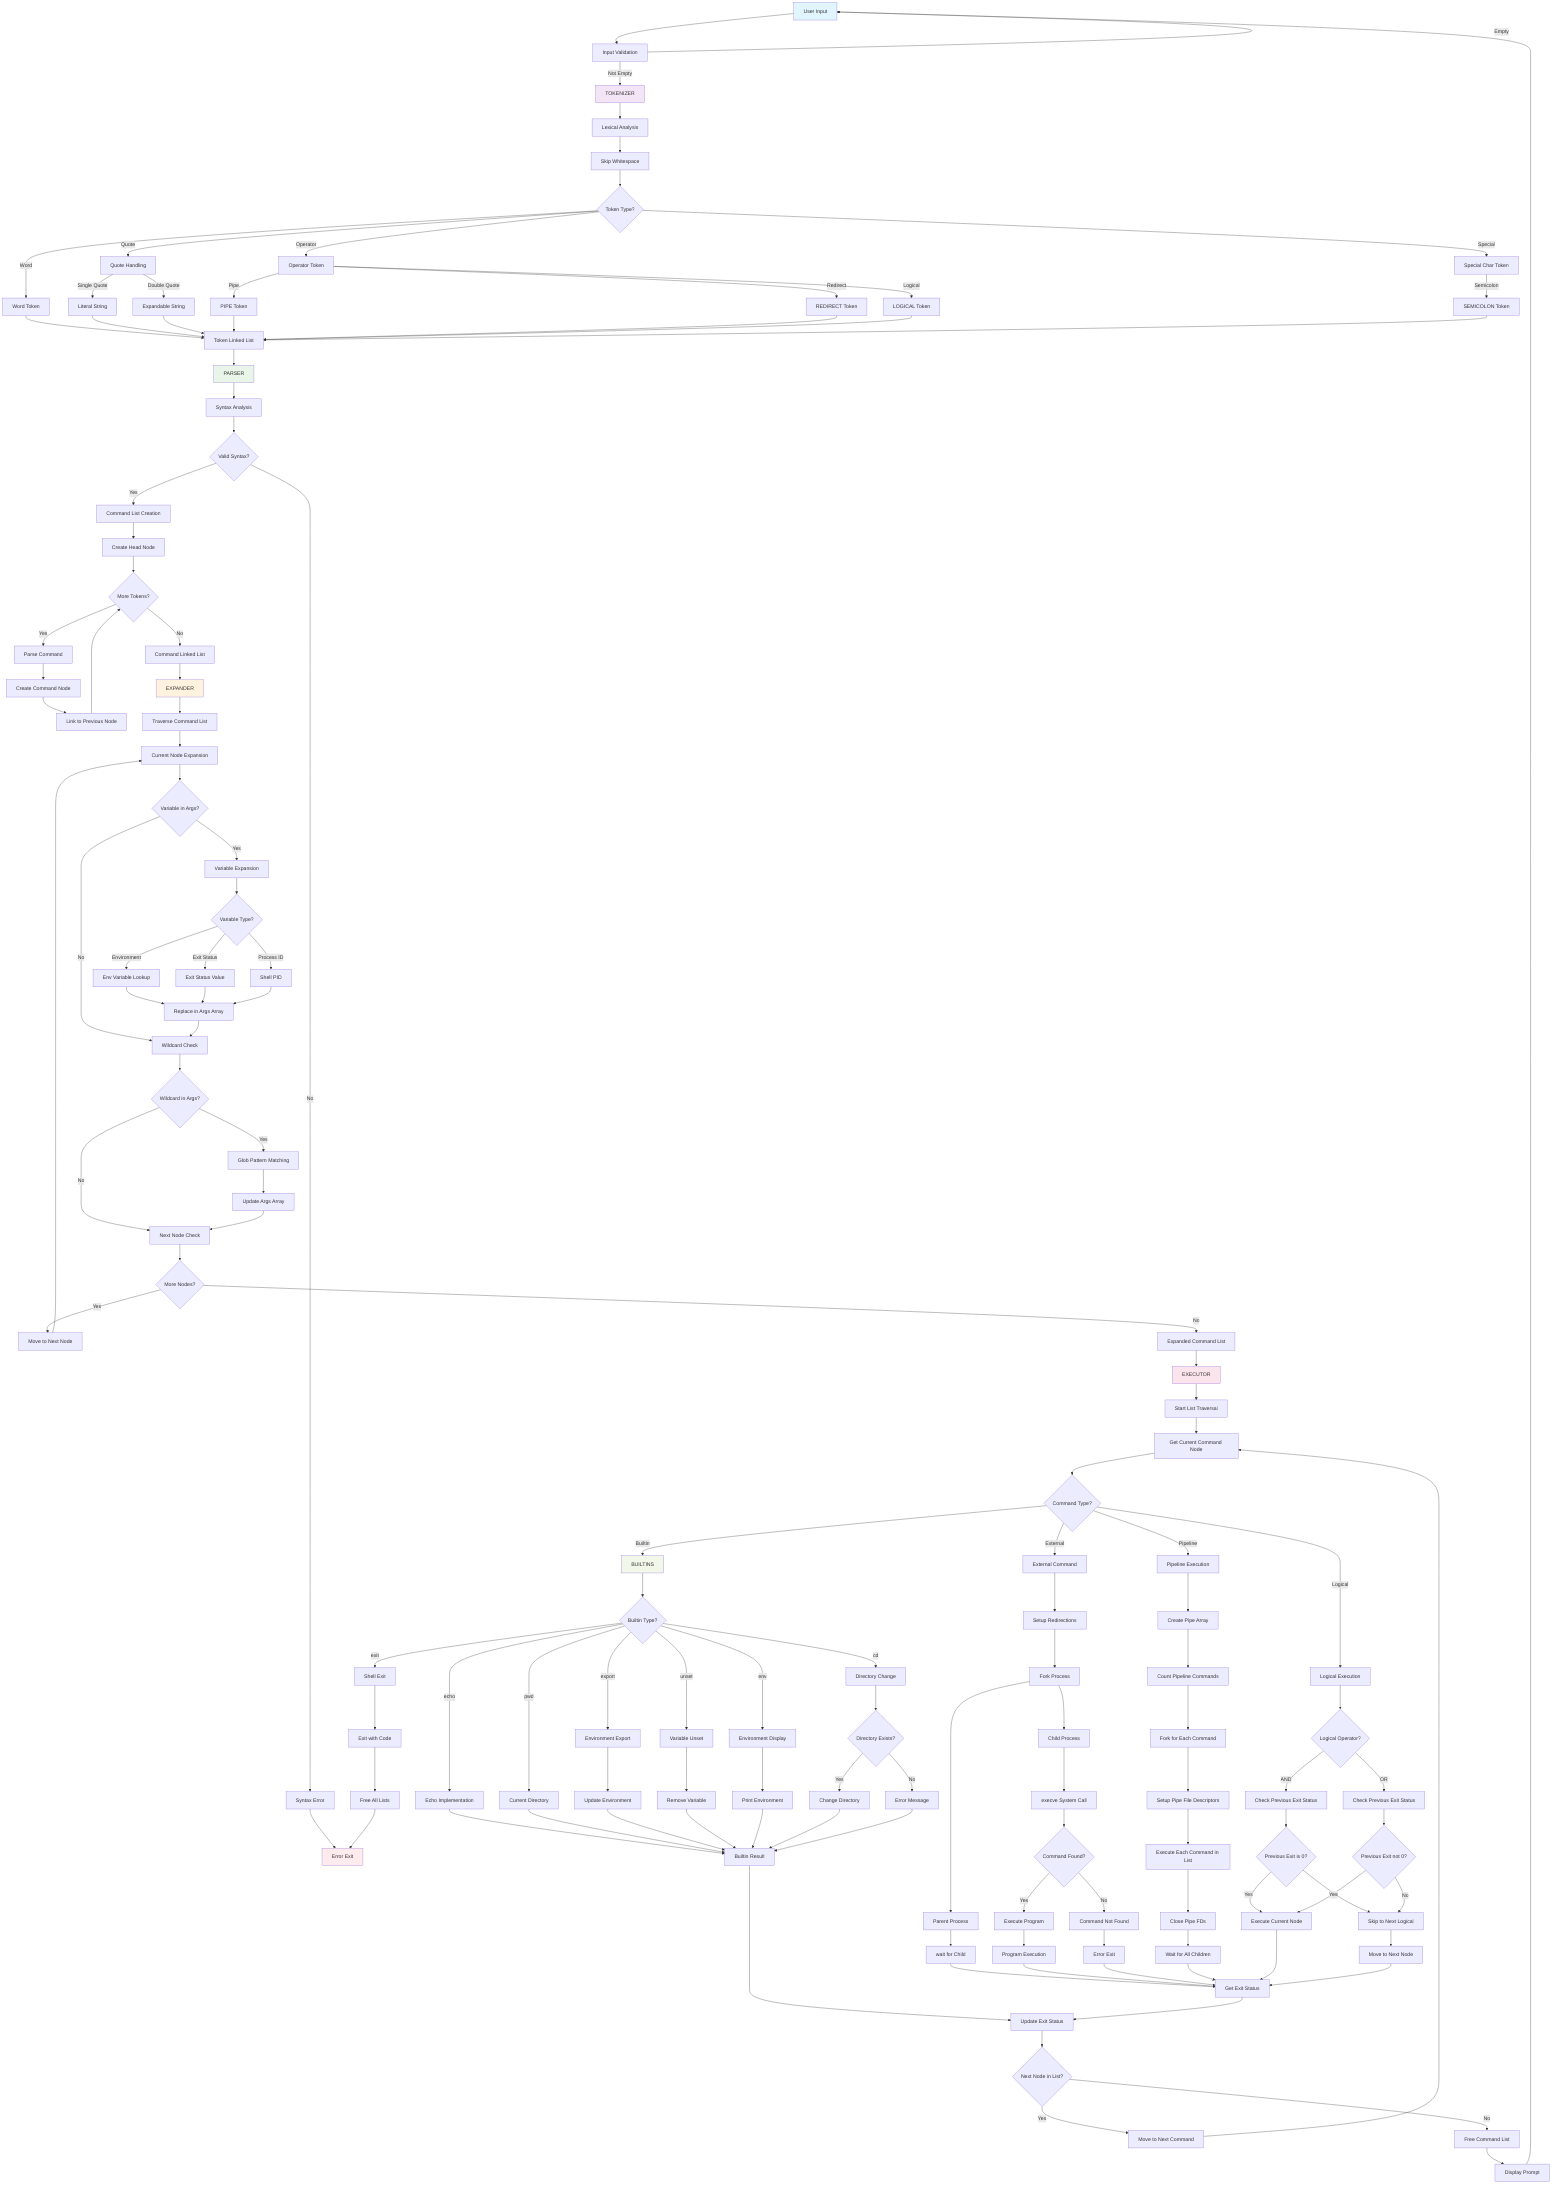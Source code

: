 flowchart TD
    A[User Input] --> B[Input Validation]
    B -->|Not Empty| C[TOKENIZER]
    B -->|Empty| A
    
    C --> C1[Lexical Analysis]
    C1 --> C2[Skip Whitespace]
    C2 --> C3{Token Type?}
    
    C3 -->|Word| C4[Word Token]
    C3 -->|Quote| C5[Quote Handling]
    C3 -->|Operator| C6[Operator Token]
    C3 -->|Special| C7[Special Char Token]
    
    C4 --> C8[Token Linked List]
    C5 -->|Single Quote| C9[Literal String]
    C5 -->|Double Quote| C10[Expandable String]
    C6 -->|Pipe| C11[PIPE Token]
    C6 -->|Redirect| C12[REDIRECT Token]
    C6 -->|Logical| C13[LOGICAL Token]
    C7 -->|Semicolon| C14[SEMICOLON Token]
    
    C9 --> C8
    C10 --> C8
    C11 --> C8
    C12 --> C8
    C13 --> C8
    C14 --> C8
    
    C8 --> D[PARSER]
    
    D --> D1[Syntax Analysis]
    D1 --> D2{Valid Syntax?}
    D2 -->|No| D3[Syntax Error]
    D2 -->|Yes| D4[Command List Creation]
    
    D3 --> END[Error Exit]
    
    D4 --> D5[Create Head Node]
    D5 --> D6{More Tokens?}
    D6 -->|Yes| D7[Parse Command]
    D6 -->|No| D10[Command Linked List]
    
    D7 --> D8[Create Command Node]
    D8 --> D9[Link to Previous Node]
    D9 --> D6
    
    D10 --> E[EXPANDER]
    
    E --> E1[Traverse Command List]
    E1 --> E2[Current Node Expansion]
    E2 --> E3{Variable in Args?}
    E3 -->|Yes| E4[Variable Expansion]
    E3 -->|No| E5[Wildcard Check]
    
    E4 --> E6{Variable Type?}
    E6 -->|Environment| E7[Env Variable Lookup]
    E6 -->|Exit Status| E8[Exit Status Value]
    E6 -->|Process ID| E9[Shell PID]
    
    E7 --> E10[Replace in Args Array]
    E8 --> E10
    E9 --> E10
    
    E10 --> E5[Wildcard Check]
    E5 --> E11{Wildcard in Args?}
    E11 -->|Yes| E12[Glob Pattern Matching]
    E11 -->|No| E13[Next Node Check]
    
    E12 --> E14[Update Args Array]
    E14 --> E13[Next Node Check]
    E13 --> E15{More Nodes?}
    E15 -->|Yes| E16[Move to Next Node]
    E15 -->|No| E17[Expanded Command List]
    E16 --> E2
    
    E17 --> F[EXECUTOR]
    
    F --> F1[Start List Traversal]
    F1 --> F2[Get Current Command Node]
    F2 --> F3{Command Type?}
    
    F3 -->|Builtin| G[BUILTINS]
    F3 -->|External| F4[External Command]
    F3 -->|Pipeline| F5[Pipeline Execution]
    F3 -->|Logical| F6[Logical Execution]
    
    G --> G1{Builtin Type?}
    G1 -->|echo| G2[Echo Implementation]
    G1 -->|cd| G3[Directory Change]
    G1 -->|pwd| G4[Current Directory]
    G1 -->|export| G5[Environment Export]
    G1 -->|unset| G6[Variable Unset]
    G1 -->|env| G7[Environment Display]
    G1 -->|exit| G8[Shell Exit]
    
    G2 --> G9[Builtin Result]
    G3 --> G10{Directory Exists?}
    G4 --> G9
    G5 --> G11[Update Environment]
    G6 --> G12[Remove Variable]
    G7 --> G13[Print Environment]
    G8 --> G14[Exit with Code]
    
    G10 -->|Yes| G15[Change Directory]
    G10 -->|No| G16[Error Message]
    G11 --> G9
    G12 --> G9
    G13 --> G9
    G15 --> G9
    G16 --> G9
    
    F4 --> F7[Setup Redirections]
    F7 --> F8[Fork Process]
    F8 --> F9[Child Process]
    F8 --> F10[Parent Process]
    
    F9 --> F11[execve System Call]
    F11 --> F12{Command Found?}
    F12 -->|Yes| F13[Execute Program]
    F12 -->|No| F14[Command Not Found]
    
    F10 --> F15[wait for Child]
    F13 --> F16[Program Execution]
    F14 --> F17[Error Exit]
    F15 --> F18[Get Exit Status]
    F16 --> F18
    F17 --> F18
    
    F5 --> F19[Create Pipe Array]
    F19 --> F20[Count Pipeline Commands]
    F20 --> F21[Fork for Each Command]
    F21 --> F22[Setup Pipe File Descriptors]
    F22 --> F23[Execute Each Command in List]
    F23 --> F24[Close Pipe FDs]
    F24 --> F25[Wait for All Children]
    F25 --> F18
    
    F6 --> F26{Logical Operator?}
    F26 -->|AND| F27[Check Previous Exit Status]
    F26 -->|OR| F28[Check Previous Exit Status]
    F27 --> F29{Previous Exit is 0?}
    F28 --> F30{Previous Exit not 0?}
    F29 -->|Yes| F31[Execute Current Node]
    F29 -->|No| F32[Skip to Next Logical]
    F30 -->|Yes| F31
    F30 -->|No| F32
    F31 --> F18
    F32 --> F33[Move to Next Node]
    F33 --> F18
    
    G9 --> F34[Update Exit Status]
    F18 --> F34
    F34 --> F35{Next Node in List?}
    F35 -->|Yes| F36[Move to Next Command]
    F35 -->|No| F37[Free Command List]
    F36 --> F2
    F37 --> F38[Display Prompt]
    F38 --> A
    
    G14 --> F39[Free All Lists]
    F39 --> END
    
    style A fill:#e1f5fe
    style C fill:#f3e5f5
    style D fill:#e8f5e8
    style E fill:#fff3e0
    style F fill:#fce4ec
    style G fill:#f1f8e9
    style END fill:#ffebee